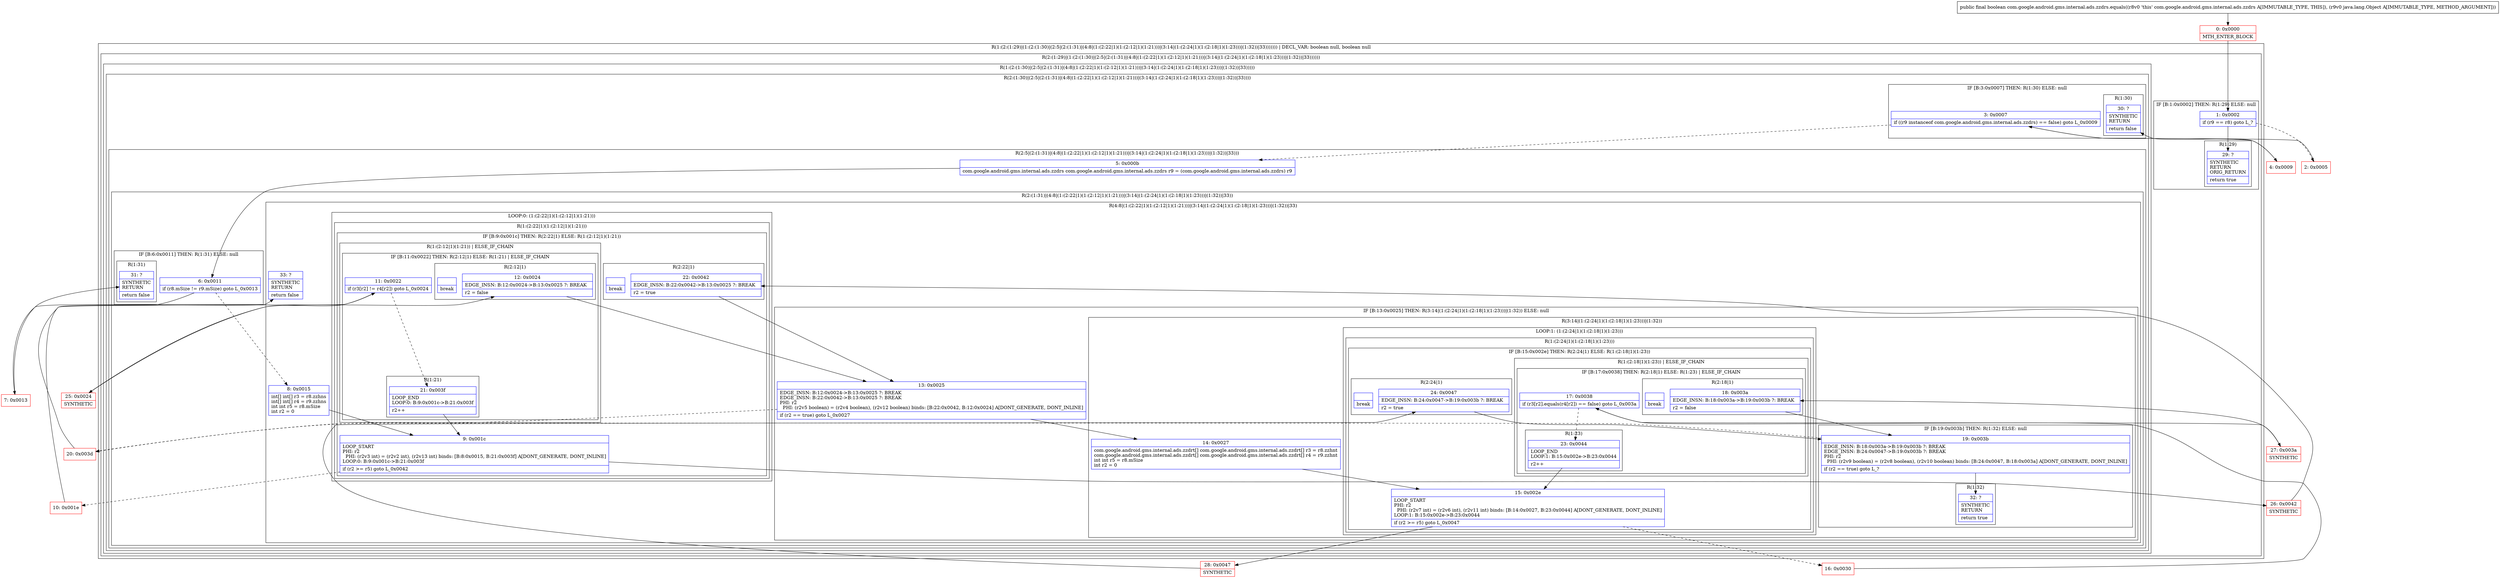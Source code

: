 digraph "CFG forcom.google.android.gms.internal.ads.zzdrs.equals(Ljava\/lang\/Object;)Z" {
subgraph cluster_Region_244149692 {
label = "R(1:(2:(1:29)|(1:(2:(1:30)|(2:5|(2:(1:31)|(4:8|(1:(2:22|1)(1:(2:12|1)(1:21)))|(3:14|(1:(2:24|1)(1:(2:18|1)(1:23)))|(1:32))|33))))))) | DECL_VAR: boolean null, boolean null\l";
node [shape=record,color=blue];
subgraph cluster_Region_278093159 {
label = "R(2:(1:29)|(1:(2:(1:30)|(2:5|(2:(1:31)|(4:8|(1:(2:22|1)(1:(2:12|1)(1:21)))|(3:14|(1:(2:24|1)(1:(2:18|1)(1:23)))|(1:32))|33))))))";
node [shape=record,color=blue];
subgraph cluster_IfRegion_102381455 {
label = "IF [B:1:0x0002] THEN: R(1:29) ELSE: null";
node [shape=record,color=blue];
Node_1 [shape=record,label="{1\:\ 0x0002|if (r9 == r8) goto L_?\l}"];
subgraph cluster_Region_1160432814 {
label = "R(1:29)";
node [shape=record,color=blue];
Node_29 [shape=record,label="{29\:\ ?|SYNTHETIC\lRETURN\lORIG_RETURN\l|return true\l}"];
}
}
subgraph cluster_Region_548387130 {
label = "R(1:(2:(1:30)|(2:5|(2:(1:31)|(4:8|(1:(2:22|1)(1:(2:12|1)(1:21)))|(3:14|(1:(2:24|1)(1:(2:18|1)(1:23)))|(1:32))|33)))))";
node [shape=record,color=blue];
subgraph cluster_Region_710783021 {
label = "R(2:(1:30)|(2:5|(2:(1:31)|(4:8|(1:(2:22|1)(1:(2:12|1)(1:21)))|(3:14|(1:(2:24|1)(1:(2:18|1)(1:23)))|(1:32))|33))))";
node [shape=record,color=blue];
subgraph cluster_IfRegion_2108447910 {
label = "IF [B:3:0x0007] THEN: R(1:30) ELSE: null";
node [shape=record,color=blue];
Node_3 [shape=record,label="{3\:\ 0x0007|if ((r9 instanceof com.google.android.gms.internal.ads.zzdrs) == false) goto L_0x0009\l}"];
subgraph cluster_Region_1852874753 {
label = "R(1:30)";
node [shape=record,color=blue];
Node_30 [shape=record,label="{30\:\ ?|SYNTHETIC\lRETURN\l|return false\l}"];
}
}
subgraph cluster_Region_876921370 {
label = "R(2:5|(2:(1:31)|(4:8|(1:(2:22|1)(1:(2:12|1)(1:21)))|(3:14|(1:(2:24|1)(1:(2:18|1)(1:23)))|(1:32))|33)))";
node [shape=record,color=blue];
Node_5 [shape=record,label="{5\:\ 0x000b|com.google.android.gms.internal.ads.zzdrs com.google.android.gms.internal.ads.zzdrs r9 = (com.google.android.gms.internal.ads.zzdrs) r9\l}"];
subgraph cluster_Region_868987548 {
label = "R(2:(1:31)|(4:8|(1:(2:22|1)(1:(2:12|1)(1:21)))|(3:14|(1:(2:24|1)(1:(2:18|1)(1:23)))|(1:32))|33))";
node [shape=record,color=blue];
subgraph cluster_IfRegion_2025637143 {
label = "IF [B:6:0x0011] THEN: R(1:31) ELSE: null";
node [shape=record,color=blue];
Node_6 [shape=record,label="{6\:\ 0x0011|if (r8.mSize != r9.mSize) goto L_0x0013\l}"];
subgraph cluster_Region_1959833616 {
label = "R(1:31)";
node [shape=record,color=blue];
Node_31 [shape=record,label="{31\:\ ?|SYNTHETIC\lRETURN\l|return false\l}"];
}
}
subgraph cluster_Region_409921621 {
label = "R(4:8|(1:(2:22|1)(1:(2:12|1)(1:21)))|(3:14|(1:(2:24|1)(1:(2:18|1)(1:23)))|(1:32))|33)";
node [shape=record,color=blue];
Node_8 [shape=record,label="{8\:\ 0x0015|int[] int[] r3 = r8.zzhns\lint[] int[] r4 = r9.zzhns\lint int r5 = r8.mSize\lint r2 = 0\l}"];
subgraph cluster_LoopRegion_1803979584 {
label = "LOOP:0: (1:(2:22|1)(1:(2:12|1)(1:21)))";
node [shape=record,color=blue];
subgraph cluster_Region_10309273 {
label = "R(1:(2:22|1)(1:(2:12|1)(1:21)))";
node [shape=record,color=blue];
subgraph cluster_IfRegion_2020902566 {
label = "IF [B:9:0x001c] THEN: R(2:22|1) ELSE: R(1:(2:12|1)(1:21))";
node [shape=record,color=blue];
Node_9 [shape=record,label="{9\:\ 0x001c|LOOP_START\lPHI: r2 \l  PHI: (r2v3 int) = (r2v2 int), (r2v13 int) binds: [B:8:0x0015, B:21:0x003f] A[DONT_GENERATE, DONT_INLINE]\lLOOP:0: B:9:0x001c\-\>B:21:0x003f\l|if (r2 \>= r5) goto L_0x0042\l}"];
subgraph cluster_Region_577132684 {
label = "R(2:22|1)";
node [shape=record,color=blue];
Node_22 [shape=record,label="{22\:\ 0x0042|EDGE_INSN: B:22:0x0042\-\>B:13:0x0025 ?: BREAK  \l|r2 = true\l}"];
Node_InsnContainer_1856787268 [shape=record,label="{|break\l}"];
}
subgraph cluster_Region_529346225 {
label = "R(1:(2:12|1)(1:21)) | ELSE_IF_CHAIN\l";
node [shape=record,color=blue];
subgraph cluster_IfRegion_1727951635 {
label = "IF [B:11:0x0022] THEN: R(2:12|1) ELSE: R(1:21) | ELSE_IF_CHAIN\l";
node [shape=record,color=blue];
Node_11 [shape=record,label="{11\:\ 0x0022|if (r3[r2] != r4[r2]) goto L_0x0024\l}"];
subgraph cluster_Region_924176696 {
label = "R(2:12|1)";
node [shape=record,color=blue];
Node_12 [shape=record,label="{12\:\ 0x0024|EDGE_INSN: B:12:0x0024\-\>B:13:0x0025 ?: BREAK  \l|r2 = false\l}"];
Node_InsnContainer_1083075211 [shape=record,label="{|break\l}"];
}
subgraph cluster_Region_397931965 {
label = "R(1:21)";
node [shape=record,color=blue];
Node_21 [shape=record,label="{21\:\ 0x003f|LOOP_END\lLOOP:0: B:9:0x001c\-\>B:21:0x003f\l|r2++\l}"];
}
}
}
}
}
}
subgraph cluster_IfRegion_705498501 {
label = "IF [B:13:0x0025] THEN: R(3:14|(1:(2:24|1)(1:(2:18|1)(1:23)))|(1:32)) ELSE: null";
node [shape=record,color=blue];
Node_13 [shape=record,label="{13\:\ 0x0025|EDGE_INSN: B:12:0x0024\-\>B:13:0x0025 ?: BREAK  \lEDGE_INSN: B:22:0x0042\-\>B:13:0x0025 ?: BREAK  \lPHI: r2 \l  PHI: (r2v5 boolean) = (r2v4 boolean), (r2v12 boolean) binds: [B:22:0x0042, B:12:0x0024] A[DONT_GENERATE, DONT_INLINE]\l|if (r2 == true) goto L_0x0027\l}"];
subgraph cluster_Region_1958226828 {
label = "R(3:14|(1:(2:24|1)(1:(2:18|1)(1:23)))|(1:32))";
node [shape=record,color=blue];
Node_14 [shape=record,label="{14\:\ 0x0027|com.google.android.gms.internal.ads.zzdrt[] com.google.android.gms.internal.ads.zzdrt[] r3 = r8.zzhnt\lcom.google.android.gms.internal.ads.zzdrt[] com.google.android.gms.internal.ads.zzdrt[] r4 = r9.zzhnt\lint int r5 = r8.mSize\lint r2 = 0\l}"];
subgraph cluster_LoopRegion_649547251 {
label = "LOOP:1: (1:(2:24|1)(1:(2:18|1)(1:23)))";
node [shape=record,color=blue];
subgraph cluster_Region_1354303282 {
label = "R(1:(2:24|1)(1:(2:18|1)(1:23)))";
node [shape=record,color=blue];
subgraph cluster_IfRegion_1136273931 {
label = "IF [B:15:0x002e] THEN: R(2:24|1) ELSE: R(1:(2:18|1)(1:23))";
node [shape=record,color=blue];
Node_15 [shape=record,label="{15\:\ 0x002e|LOOP_START\lPHI: r2 \l  PHI: (r2v7 int) = (r2v6 int), (r2v11 int) binds: [B:14:0x0027, B:23:0x0044] A[DONT_GENERATE, DONT_INLINE]\lLOOP:1: B:15:0x002e\-\>B:23:0x0044\l|if (r2 \>= r5) goto L_0x0047\l}"];
subgraph cluster_Region_1242382208 {
label = "R(2:24|1)";
node [shape=record,color=blue];
Node_24 [shape=record,label="{24\:\ 0x0047|EDGE_INSN: B:24:0x0047\-\>B:19:0x003b ?: BREAK  \l|r2 = true\l}"];
Node_InsnContainer_1666246044 [shape=record,label="{|break\l}"];
}
subgraph cluster_Region_561229142 {
label = "R(1:(2:18|1)(1:23)) | ELSE_IF_CHAIN\l";
node [shape=record,color=blue];
subgraph cluster_IfRegion_1795694794 {
label = "IF [B:17:0x0038] THEN: R(2:18|1) ELSE: R(1:23) | ELSE_IF_CHAIN\l";
node [shape=record,color=blue];
Node_17 [shape=record,label="{17\:\ 0x0038|if (r3[r2].equals(r4[r2]) == false) goto L_0x003a\l}"];
subgraph cluster_Region_1613318267 {
label = "R(2:18|1)";
node [shape=record,color=blue];
Node_18 [shape=record,label="{18\:\ 0x003a|EDGE_INSN: B:18:0x003a\-\>B:19:0x003b ?: BREAK  \l|r2 = false\l}"];
Node_InsnContainer_1035445342 [shape=record,label="{|break\l}"];
}
subgraph cluster_Region_1393076424 {
label = "R(1:23)";
node [shape=record,color=blue];
Node_23 [shape=record,label="{23\:\ 0x0044|LOOP_END\lLOOP:1: B:15:0x002e\-\>B:23:0x0044\l|r2++\l}"];
}
}
}
}
}
}
subgraph cluster_IfRegion_632271949 {
label = "IF [B:19:0x003b] THEN: R(1:32) ELSE: null";
node [shape=record,color=blue];
Node_19 [shape=record,label="{19\:\ 0x003b|EDGE_INSN: B:18:0x003a\-\>B:19:0x003b ?: BREAK  \lEDGE_INSN: B:24:0x0047\-\>B:19:0x003b ?: BREAK  \lPHI: r2 \l  PHI: (r2v9 boolean) = (r2v8 boolean), (r2v10 boolean) binds: [B:24:0x0047, B:18:0x003a] A[DONT_GENERATE, DONT_INLINE]\l|if (r2 == true) goto L_?\l}"];
subgraph cluster_Region_1094179169 {
label = "R(1:32)";
node [shape=record,color=blue];
Node_32 [shape=record,label="{32\:\ ?|SYNTHETIC\lRETURN\l|return true\l}"];
}
}
}
}
Node_33 [shape=record,label="{33\:\ ?|SYNTHETIC\lRETURN\l|return false\l}"];
}
}
}
}
}
}
}
Node_0 [shape=record,color=red,label="{0\:\ 0x0000|MTH_ENTER_BLOCK\l}"];
Node_2 [shape=record,color=red,label="{2\:\ 0x0005}"];
Node_4 [shape=record,color=red,label="{4\:\ 0x0009}"];
Node_7 [shape=record,color=red,label="{7\:\ 0x0013}"];
Node_10 [shape=record,color=red,label="{10\:\ 0x001e}"];
Node_16 [shape=record,color=red,label="{16\:\ 0x0030}"];
Node_20 [shape=record,color=red,label="{20\:\ 0x003d}"];
Node_25 [shape=record,color=red,label="{25\:\ 0x0024|SYNTHETIC\l}"];
Node_26 [shape=record,color=red,label="{26\:\ 0x0042|SYNTHETIC\l}"];
Node_27 [shape=record,color=red,label="{27\:\ 0x003a|SYNTHETIC\l}"];
Node_28 [shape=record,color=red,label="{28\:\ 0x0047|SYNTHETIC\l}"];
MethodNode[shape=record,label="{public final boolean com.google.android.gms.internal.ads.zzdrs.equals((r8v0 'this' com.google.android.gms.internal.ads.zzdrs A[IMMUTABLE_TYPE, THIS]), (r9v0 java.lang.Object A[IMMUTABLE_TYPE, METHOD_ARGUMENT])) }"];
MethodNode -> Node_0;
Node_1 -> Node_2[style=dashed];
Node_1 -> Node_29;
Node_3 -> Node_4;
Node_3 -> Node_5[style=dashed];
Node_5 -> Node_6;
Node_6 -> Node_7;
Node_6 -> Node_8[style=dashed];
Node_8 -> Node_9;
Node_9 -> Node_10[style=dashed];
Node_9 -> Node_26;
Node_22 -> Node_13;
Node_11 -> Node_21[style=dashed];
Node_11 -> Node_25;
Node_12 -> Node_13;
Node_21 -> Node_9;
Node_13 -> Node_14;
Node_13 -> Node_20[style=dashed];
Node_14 -> Node_15;
Node_15 -> Node_16[style=dashed];
Node_15 -> Node_28;
Node_24 -> Node_19;
Node_17 -> Node_23[style=dashed];
Node_17 -> Node_27;
Node_18 -> Node_19;
Node_23 -> Node_15;
Node_19 -> Node_20[style=dashed];
Node_19 -> Node_32;
Node_0 -> Node_1;
Node_2 -> Node_3;
Node_4 -> Node_30;
Node_7 -> Node_31;
Node_10 -> Node_11;
Node_16 -> Node_17;
Node_20 -> Node_33;
Node_25 -> Node_12;
Node_26 -> Node_22;
Node_27 -> Node_18;
Node_28 -> Node_24;
}

